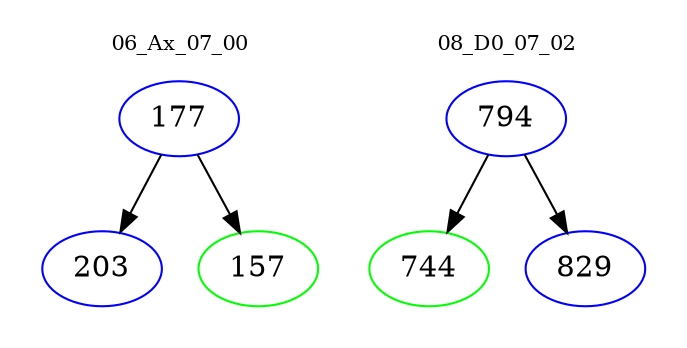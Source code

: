 digraph{
subgraph cluster_0 {
color = white
label = "06_Ax_07_00";
fontsize=10;
T0_177 [label="177", color="blue"]
T0_177 -> T0_203 [color="black"]
T0_203 [label="203", color="blue"]
T0_177 -> T0_157 [color="black"]
T0_157 [label="157", color="green"]
}
subgraph cluster_1 {
color = white
label = "08_D0_07_02";
fontsize=10;
T1_794 [label="794", color="blue"]
T1_794 -> T1_744 [color="black"]
T1_744 [label="744", color="green"]
T1_794 -> T1_829 [color="black"]
T1_829 [label="829", color="blue"]
}
}
